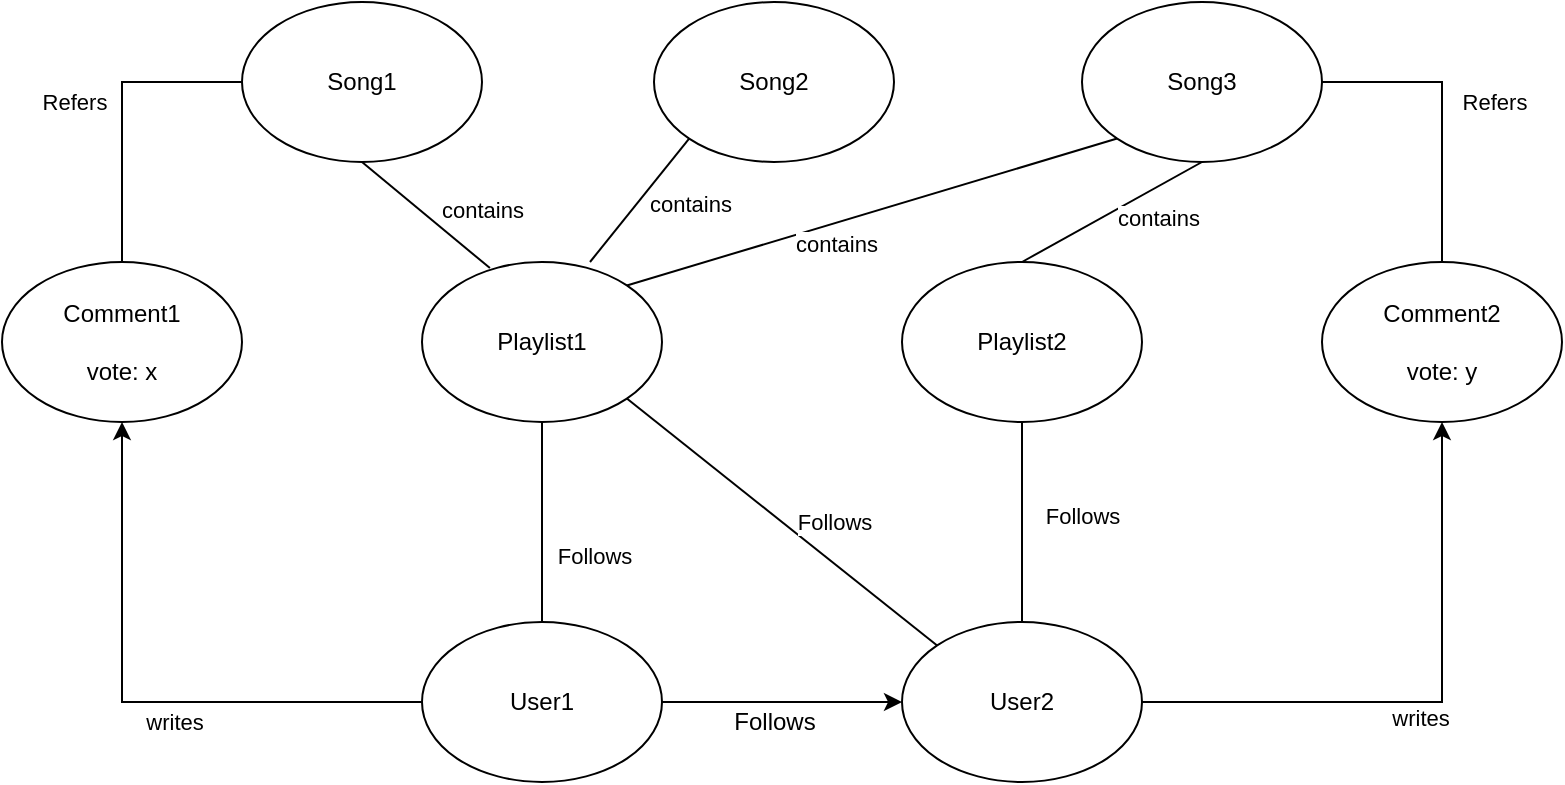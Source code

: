 <mxfile version="15.8.7" type="device"><diagram id="HtEdNvo_N24CEPDFTkgq" name="Page-1"><mxGraphModel dx="1426" dy="825" grid="0" gridSize="10" guides="1" tooltips="1" connect="1" arrows="1" fold="1" page="1" pageScale="1" pageWidth="827" pageHeight="1169" math="0" shadow="0"><root><mxCell id="0"/><mxCell id="1" parent="0"/><mxCell id="k8trNEhmz8BCh7kZLHJV-1" value="Playlist1" style="ellipse;whiteSpace=wrap;html=1;" vertex="1" parent="1"><mxGeometry x="234" y="320" width="120" height="80" as="geometry"/></mxCell><mxCell id="k8trNEhmz8BCh7kZLHJV-2" value="Playlist2" style="ellipse;whiteSpace=wrap;html=1;" vertex="1" parent="1"><mxGeometry x="474" y="320" width="120" height="80" as="geometry"/></mxCell><mxCell id="k8trNEhmz8BCh7kZLHJV-17" style="edgeStyle=orthogonalEdgeStyle;rounded=0;orthogonalLoop=1;jettySize=auto;html=1;exitX=1;exitY=0.5;exitDx=0;exitDy=0;" edge="1" parent="1" source="k8trNEhmz8BCh7kZLHJV-4" target="k8trNEhmz8BCh7kZLHJV-7"><mxGeometry relative="1" as="geometry"/></mxCell><mxCell id="k8trNEhmz8BCh7kZLHJV-41" style="edgeStyle=orthogonalEdgeStyle;rounded=0;orthogonalLoop=1;jettySize=auto;html=1;exitX=0;exitY=0.5;exitDx=0;exitDy=0;" edge="1" parent="1" source="k8trNEhmz8BCh7kZLHJV-4" target="k8trNEhmz8BCh7kZLHJV-34"><mxGeometry relative="1" as="geometry"/></mxCell><mxCell id="k8trNEhmz8BCh7kZLHJV-4" value="User1" style="ellipse;whiteSpace=wrap;html=1;" vertex="1" parent="1"><mxGeometry x="234" y="500" width="120" height="80" as="geometry"/></mxCell><mxCell id="k8trNEhmz8BCh7kZLHJV-36" style="edgeStyle=orthogonalEdgeStyle;rounded=0;orthogonalLoop=1;jettySize=auto;html=1;exitX=1;exitY=0.5;exitDx=0;exitDy=0;entryX=0.5;entryY=1;entryDx=0;entryDy=0;" edge="1" parent="1" source="k8trNEhmz8BCh7kZLHJV-7" target="k8trNEhmz8BCh7kZLHJV-35"><mxGeometry relative="1" as="geometry"/></mxCell><mxCell id="k8trNEhmz8BCh7kZLHJV-37" value="writes" style="edgeLabel;html=1;align=center;verticalAlign=middle;resizable=0;points=[];" vertex="1" connectable="0" parent="k8trNEhmz8BCh7kZLHJV-36"><mxGeometry x="-0.043" y="-2" relative="1" as="geometry"><mxPoint y="6" as="offset"/></mxGeometry></mxCell><mxCell id="k8trNEhmz8BCh7kZLHJV-7" value="User2" style="ellipse;whiteSpace=wrap;html=1;" vertex="1" parent="1"><mxGeometry x="474" y="500" width="120" height="80" as="geometry"/></mxCell><mxCell id="k8trNEhmz8BCh7kZLHJV-8" value="Song1" style="ellipse;whiteSpace=wrap;html=1;" vertex="1" parent="1"><mxGeometry x="144" y="190" width="120" height="80" as="geometry"/></mxCell><mxCell id="k8trNEhmz8BCh7kZLHJV-9" value="Song2" style="ellipse;whiteSpace=wrap;html=1;" vertex="1" parent="1"><mxGeometry x="350" y="190" width="120" height="80" as="geometry"/></mxCell><mxCell id="k8trNEhmz8BCh7kZLHJV-10" value="Song3" style="ellipse;whiteSpace=wrap;html=1;" vertex="1" parent="1"><mxGeometry x="564" y="190" width="120" height="80" as="geometry"/></mxCell><mxCell id="k8trNEhmz8BCh7kZLHJV-15" value="" style="endArrow=none;html=1;rounded=0;entryX=0.5;entryY=1;entryDx=0;entryDy=0;exitX=0.5;exitY=0;exitDx=0;exitDy=0;" edge="1" parent="1"><mxGeometry width="50" height="50" relative="1" as="geometry"><mxPoint x="534" y="500" as="sourcePoint"/><mxPoint x="534" y="400" as="targetPoint"/></mxGeometry></mxCell><mxCell id="k8trNEhmz8BCh7kZLHJV-18" value="Follows" style="text;html=1;align=center;verticalAlign=middle;resizable=0;points=[];autosize=1;strokeColor=none;fillColor=none;" vertex="1" parent="1"><mxGeometry x="380" y="540" width="60" height="20" as="geometry"/></mxCell><mxCell id="k8trNEhmz8BCh7kZLHJV-21" value="" style="endArrow=none;html=1;rounded=0;entryX=0.5;entryY=1;entryDx=0;entryDy=0;exitX=0.5;exitY=0;exitDx=0;exitDy=0;" edge="1" parent="1" source="k8trNEhmz8BCh7kZLHJV-4" target="k8trNEhmz8BCh7kZLHJV-1"><mxGeometry width="50" height="50" relative="1" as="geometry"><mxPoint x="374" y="490" as="sourcePoint"/><mxPoint x="424" y="440" as="targetPoint"/></mxGeometry></mxCell><mxCell id="k8trNEhmz8BCh7kZLHJV-22" value="" style="endArrow=none;html=1;rounded=0;entryX=1;entryY=1;entryDx=0;entryDy=0;exitX=0;exitY=0;exitDx=0;exitDy=0;" edge="1" parent="1" source="k8trNEhmz8BCh7kZLHJV-7" target="k8trNEhmz8BCh7kZLHJV-1"><mxGeometry width="50" height="50" relative="1" as="geometry"><mxPoint x="304" y="510" as="sourcePoint"/><mxPoint x="304" y="410" as="targetPoint"/></mxGeometry></mxCell><mxCell id="k8trNEhmz8BCh7kZLHJV-23" value="Follows" style="edgeLabel;html=1;align=center;verticalAlign=middle;resizable=0;points=[];" vertex="1" connectable="0" parent="k8trNEhmz8BCh7kZLHJV-22"><mxGeometry x="-0.068" y="-3" relative="1" as="geometry"><mxPoint x="19" y="-2" as="offset"/></mxGeometry></mxCell><mxCell id="k8trNEhmz8BCh7kZLHJV-24" value="Follows" style="edgeLabel;html=1;align=center;verticalAlign=middle;resizable=0;points=[];" vertex="1" connectable="0" parent="1"><mxGeometry x="439.996" y="460.091" as="geometry"><mxPoint x="-120" y="7" as="offset"/></mxGeometry></mxCell><mxCell id="k8trNEhmz8BCh7kZLHJV-25" value="Follows" style="edgeLabel;html=1;align=center;verticalAlign=middle;resizable=0;points=[];" vertex="1" connectable="0" parent="1"><mxGeometry x="683.996" y="440.001" as="geometry"><mxPoint x="-120" y="7" as="offset"/></mxGeometry></mxCell><mxCell id="k8trNEhmz8BCh7kZLHJV-26" value="" style="endArrow=none;html=1;rounded=0;entryX=1;entryY=1;entryDx=0;entryDy=0;exitX=0.283;exitY=0.038;exitDx=0;exitDy=0;exitPerimeter=0;" edge="1" parent="1" source="k8trNEhmz8BCh7kZLHJV-1"><mxGeometry width="50" height="50" relative="1" as="geometry"><mxPoint x="274" y="330" as="sourcePoint"/><mxPoint x="203.996" y="270.004" as="targetPoint"/></mxGeometry></mxCell><mxCell id="k8trNEhmz8BCh7kZLHJV-27" value="contains" style="edgeLabel;html=1;align=center;verticalAlign=middle;resizable=0;points=[];" vertex="1" connectable="0" parent="k8trNEhmz8BCh7kZLHJV-26"><mxGeometry x="-0.068" y="-3" relative="1" as="geometry"><mxPoint x="24" y="-2" as="offset"/></mxGeometry></mxCell><mxCell id="k8trNEhmz8BCh7kZLHJV-28" value="" style="endArrow=none;html=1;rounded=0;entryX=0;entryY=1;entryDx=0;entryDy=0;exitX=0.7;exitY=0;exitDx=0;exitDy=0;exitPerimeter=0;" edge="1" parent="1" source="k8trNEhmz8BCh7kZLHJV-1" target="k8trNEhmz8BCh7kZLHJV-9"><mxGeometry width="50" height="50" relative="1" as="geometry"><mxPoint x="277.96" y="333.04" as="sourcePoint"/><mxPoint x="213.996" y="280.004" as="targetPoint"/></mxGeometry></mxCell><mxCell id="k8trNEhmz8BCh7kZLHJV-29" value="contains" style="edgeLabel;html=1;align=center;verticalAlign=middle;resizable=0;points=[];" vertex="1" connectable="0" parent="k8trNEhmz8BCh7kZLHJV-28"><mxGeometry x="-0.068" y="-3" relative="1" as="geometry"><mxPoint x="24" y="-2" as="offset"/></mxGeometry></mxCell><mxCell id="k8trNEhmz8BCh7kZLHJV-30" value="" style="endArrow=none;html=1;rounded=0;entryX=0;entryY=1;entryDx=0;entryDy=0;exitX=1;exitY=0;exitDx=0;exitDy=0;fontStyle=1" edge="1" parent="1" source="k8trNEhmz8BCh7kZLHJV-1" target="k8trNEhmz8BCh7kZLHJV-10"><mxGeometry width="50" height="50" relative="1" as="geometry"><mxPoint x="328" y="330" as="sourcePoint"/><mxPoint x="377.574" y="268.284" as="targetPoint"/></mxGeometry></mxCell><mxCell id="k8trNEhmz8BCh7kZLHJV-31" value="contains" style="edgeLabel;html=1;align=center;verticalAlign=middle;resizable=0;points=[];" vertex="1" connectable="0" parent="k8trNEhmz8BCh7kZLHJV-30"><mxGeometry x="-0.068" y="-3" relative="1" as="geometry"><mxPoint x="-11" y="10" as="offset"/></mxGeometry></mxCell><mxCell id="k8trNEhmz8BCh7kZLHJV-32" value="" style="endArrow=none;html=1;rounded=0;entryX=0.5;entryY=1;entryDx=0;entryDy=0;exitX=0.5;exitY=0;exitDx=0;exitDy=0;fontStyle=1" edge="1" parent="1" source="k8trNEhmz8BCh7kZLHJV-2" target="k8trNEhmz8BCh7kZLHJV-10"><mxGeometry width="50" height="50" relative="1" as="geometry"><mxPoint x="346.426" y="341.716" as="sourcePoint"/><mxPoint x="591.574" y="268.284" as="targetPoint"/></mxGeometry></mxCell><mxCell id="k8trNEhmz8BCh7kZLHJV-33" value="contains" style="edgeLabel;html=1;align=center;verticalAlign=middle;resizable=0;points=[];" vertex="1" connectable="0" parent="k8trNEhmz8BCh7kZLHJV-32"><mxGeometry x="-0.068" y="-3" relative="1" as="geometry"><mxPoint x="24" y="-2" as="offset"/></mxGeometry></mxCell><mxCell id="k8trNEhmz8BCh7kZLHJV-34" value="Comment1&lt;br&gt;&lt;br&gt;vote: x" style="ellipse;whiteSpace=wrap;html=1;" vertex="1" parent="1"><mxGeometry x="24" y="320" width="120" height="80" as="geometry"/></mxCell><mxCell id="k8trNEhmz8BCh7kZLHJV-35" value="Comment2&lt;br&gt;&lt;br&gt;vote: y" style="ellipse;whiteSpace=wrap;html=1;" vertex="1" parent="1"><mxGeometry x="684" y="320" width="120" height="80" as="geometry"/></mxCell><mxCell id="k8trNEhmz8BCh7kZLHJV-39" value="" style="endArrow=none;html=1;rounded=0;entryX=1;entryY=0.5;entryDx=0;entryDy=0;exitX=0.5;exitY=0;exitDx=0;exitDy=0;" edge="1" parent="1" source="k8trNEhmz8BCh7kZLHJV-35" target="k8trNEhmz8BCh7kZLHJV-10"><mxGeometry width="50" height="50" relative="1" as="geometry"><mxPoint x="390" y="330" as="sourcePoint"/><mxPoint x="440" y="280" as="targetPoint"/><Array as="points"><mxPoint x="744" y="230"/></Array></mxGeometry></mxCell><mxCell id="k8trNEhmz8BCh7kZLHJV-40" value="Refers" style="edgeLabel;html=1;align=center;verticalAlign=middle;resizable=0;points=[];" vertex="1" connectable="0" parent="k8trNEhmz8BCh7kZLHJV-39"><mxGeometry x="0.4" y="3" relative="1" as="geometry"><mxPoint x="41" y="7" as="offset"/></mxGeometry></mxCell><mxCell id="k8trNEhmz8BCh7kZLHJV-42" value="" style="endArrow=none;html=1;rounded=0;entryX=0;entryY=0.5;entryDx=0;entryDy=0;exitX=0.5;exitY=0;exitDx=0;exitDy=0;" edge="1" parent="1" source="k8trNEhmz8BCh7kZLHJV-34" target="k8trNEhmz8BCh7kZLHJV-8"><mxGeometry width="50" height="50" relative="1" as="geometry"><mxPoint x="390" y="330" as="sourcePoint"/><mxPoint x="440" y="280" as="targetPoint"/><Array as="points"><mxPoint x="84" y="230"/></Array></mxGeometry></mxCell><mxCell id="k8trNEhmz8BCh7kZLHJV-43" value="Refers" style="edgeLabel;html=1;align=center;verticalAlign=middle;resizable=0;points=[];" vertex="1" connectable="0" parent="1"><mxGeometry x="60" y="240" as="geometry"/></mxCell><mxCell id="k8trNEhmz8BCh7kZLHJV-44" value="writes" style="edgeLabel;html=1;align=center;verticalAlign=middle;resizable=0;points=[];" vertex="1" connectable="0" parent="1"><mxGeometry x="110" y="550" as="geometry"/></mxCell></root></mxGraphModel></diagram></mxfile>